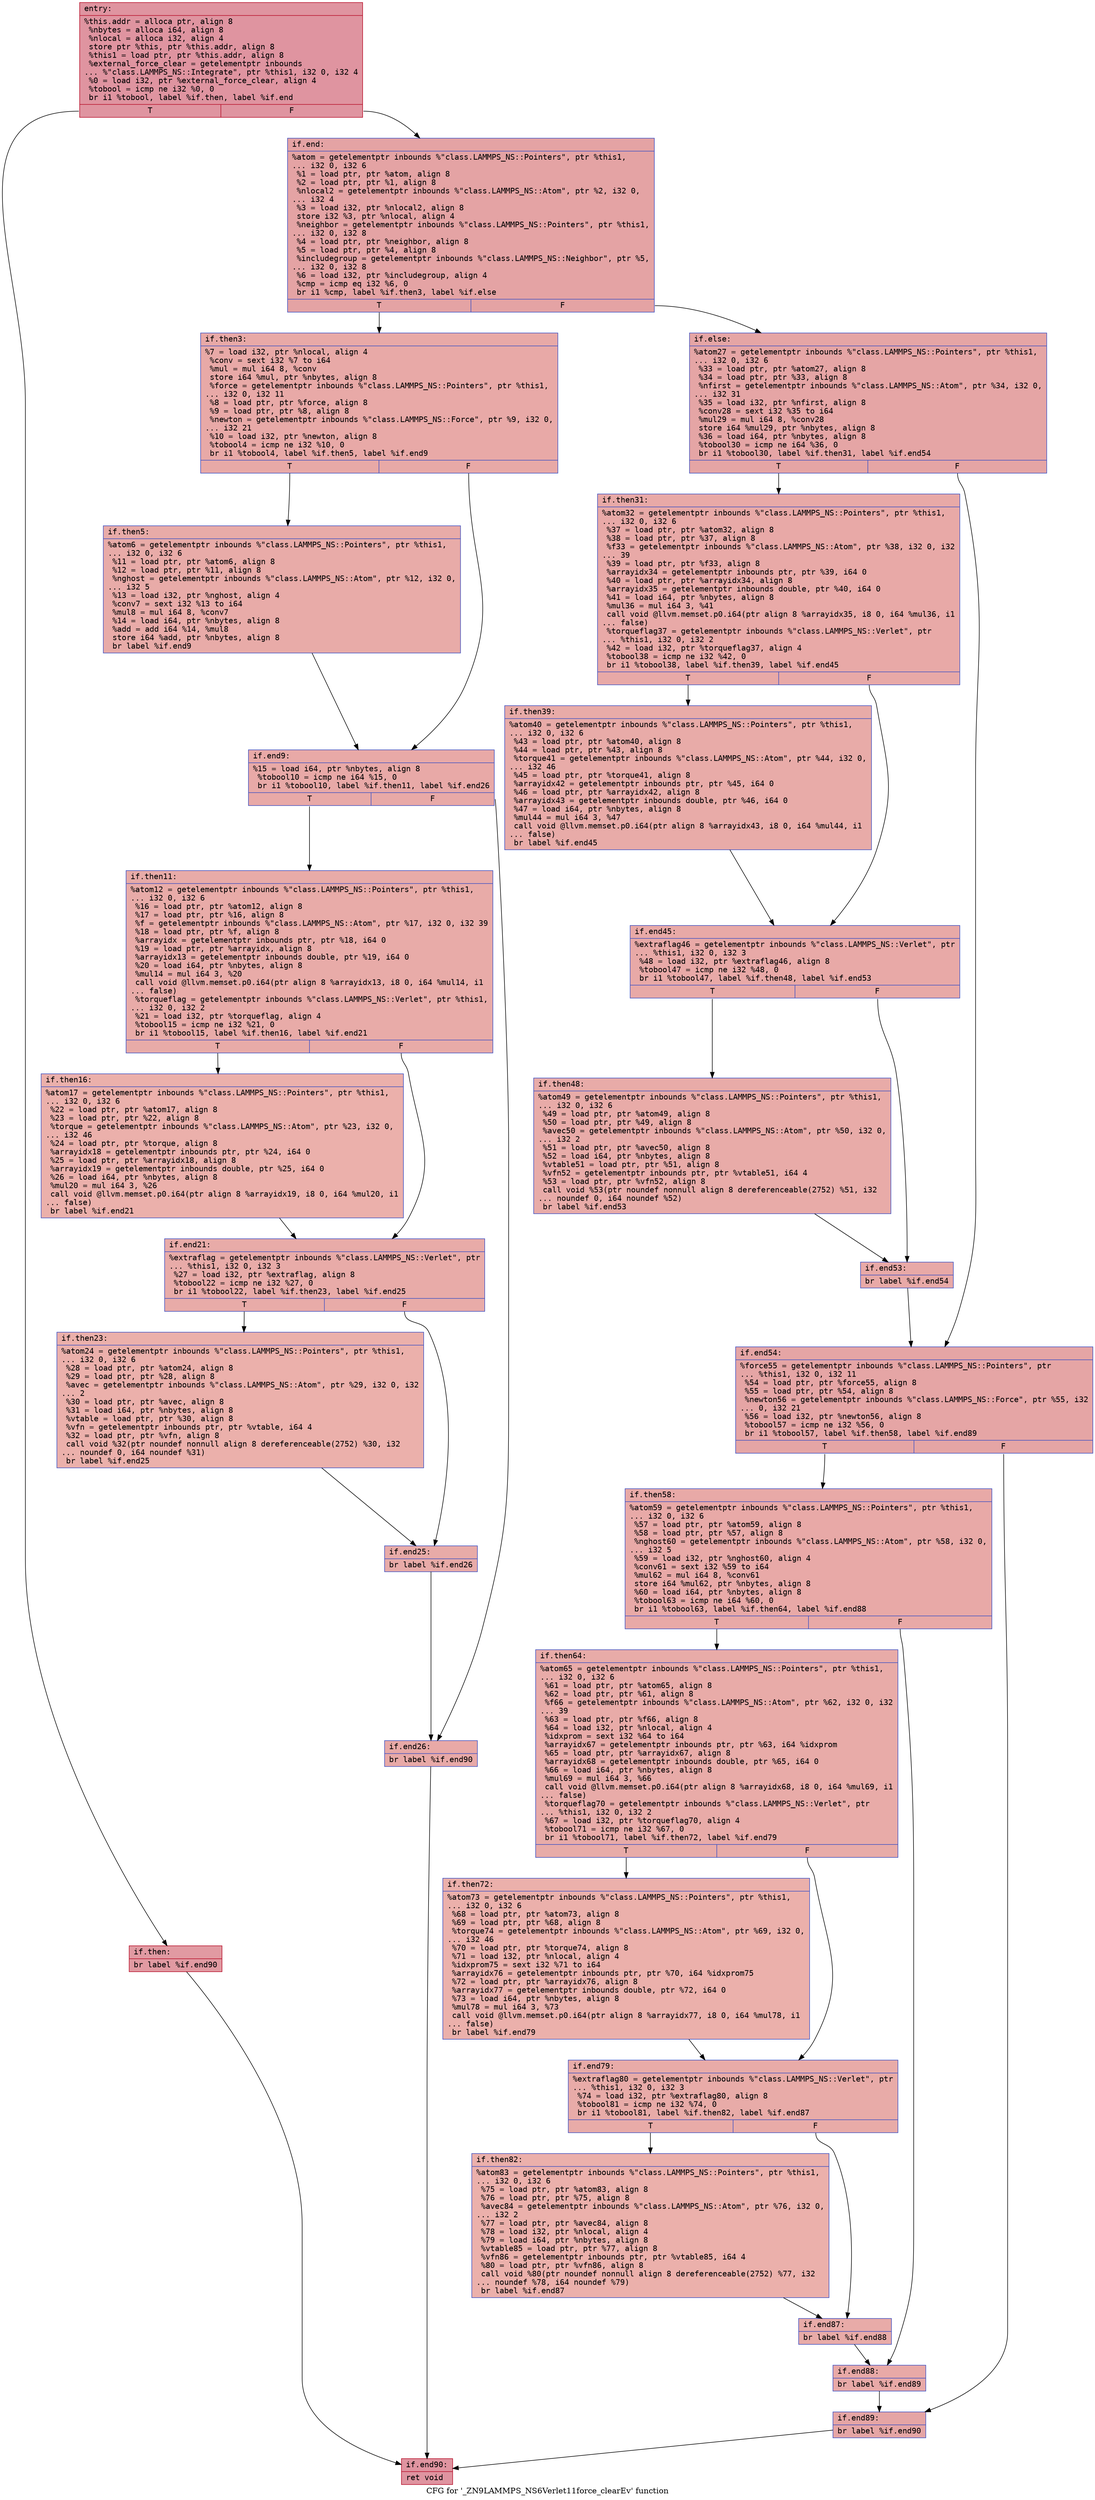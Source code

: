 digraph "CFG for '_ZN9LAMMPS_NS6Verlet11force_clearEv' function" {
	label="CFG for '_ZN9LAMMPS_NS6Verlet11force_clearEv' function";

	Node0x55f5612c1c00 [shape=record,color="#b70d28ff", style=filled, fillcolor="#b70d2870" fontname="Courier",label="{entry:\l|  %this.addr = alloca ptr, align 8\l  %nbytes = alloca i64, align 8\l  %nlocal = alloca i32, align 4\l  store ptr %this, ptr %this.addr, align 8\l  %this1 = load ptr, ptr %this.addr, align 8\l  %external_force_clear = getelementptr inbounds\l... %\"class.LAMMPS_NS::Integrate\", ptr %this1, i32 0, i32 4\l  %0 = load i32, ptr %external_force_clear, align 4\l  %tobool = icmp ne i32 %0, 0\l  br i1 %tobool, label %if.then, label %if.end\l|{<s0>T|<s1>F}}"];
	Node0x55f5612c1c00:s0 -> Node0x55f5612c2050[tooltip="entry -> if.then\nProbability 62.50%" ];
	Node0x55f5612c1c00:s1 -> Node0x55f5612c20c0[tooltip="entry -> if.end\nProbability 37.50%" ];
	Node0x55f5612c2050 [shape=record,color="#b70d28ff", style=filled, fillcolor="#bb1b2c70" fontname="Courier",label="{if.then:\l|  br label %if.end90\l}"];
	Node0x55f5612c2050 -> Node0x55f5612c21e0[tooltip="if.then -> if.end90\nProbability 100.00%" ];
	Node0x55f5612c20c0 [shape=record,color="#3d50c3ff", style=filled, fillcolor="#c32e3170" fontname="Courier",label="{if.end:\l|  %atom = getelementptr inbounds %\"class.LAMMPS_NS::Pointers\", ptr %this1,\l... i32 0, i32 6\l  %1 = load ptr, ptr %atom, align 8\l  %2 = load ptr, ptr %1, align 8\l  %nlocal2 = getelementptr inbounds %\"class.LAMMPS_NS::Atom\", ptr %2, i32 0,\l... i32 4\l  %3 = load i32, ptr %nlocal2, align 8\l  store i32 %3, ptr %nlocal, align 4\l  %neighbor = getelementptr inbounds %\"class.LAMMPS_NS::Pointers\", ptr %this1,\l... i32 0, i32 8\l  %4 = load ptr, ptr %neighbor, align 8\l  %5 = load ptr, ptr %4, align 8\l  %includegroup = getelementptr inbounds %\"class.LAMMPS_NS::Neighbor\", ptr %5,\l... i32 0, i32 8\l  %6 = load i32, ptr %includegroup, align 4\l  %cmp = icmp eq i32 %6, 0\l  br i1 %cmp, label %if.then3, label %if.else\l|{<s0>T|<s1>F}}"];
	Node0x55f5612c20c0:s0 -> Node0x55f5612c2bd0[tooltip="if.end -> if.then3\nProbability 37.50%" ];
	Node0x55f5612c20c0:s1 -> Node0x55f5612c2c50[tooltip="if.end -> if.else\nProbability 62.50%" ];
	Node0x55f5612c2bd0 [shape=record,color="#3d50c3ff", style=filled, fillcolor="#ca3b3770" fontname="Courier",label="{if.then3:\l|  %7 = load i32, ptr %nlocal, align 4\l  %conv = sext i32 %7 to i64\l  %mul = mul i64 8, %conv\l  store i64 %mul, ptr %nbytes, align 8\l  %force = getelementptr inbounds %\"class.LAMMPS_NS::Pointers\", ptr %this1,\l... i32 0, i32 11\l  %8 = load ptr, ptr %force, align 8\l  %9 = load ptr, ptr %8, align 8\l  %newton = getelementptr inbounds %\"class.LAMMPS_NS::Force\", ptr %9, i32 0,\l... i32 21\l  %10 = load i32, ptr %newton, align 8\l  %tobool4 = icmp ne i32 %10, 0\l  br i1 %tobool4, label %if.then5, label %if.end9\l|{<s0>T|<s1>F}}"];
	Node0x55f5612c2bd0:s0 -> Node0x55f5612c33c0[tooltip="if.then3 -> if.then5\nProbability 62.50%" ];
	Node0x55f5612c2bd0:s1 -> Node0x55f5612c3440[tooltip="if.then3 -> if.end9\nProbability 37.50%" ];
	Node0x55f5612c33c0 [shape=record,color="#3d50c3ff", style=filled, fillcolor="#cc403a70" fontname="Courier",label="{if.then5:\l|  %atom6 = getelementptr inbounds %\"class.LAMMPS_NS::Pointers\", ptr %this1,\l... i32 0, i32 6\l  %11 = load ptr, ptr %atom6, align 8\l  %12 = load ptr, ptr %11, align 8\l  %nghost = getelementptr inbounds %\"class.LAMMPS_NS::Atom\", ptr %12, i32 0,\l... i32 5\l  %13 = load i32, ptr %nghost, align 4\l  %conv7 = sext i32 %13 to i64\l  %mul8 = mul i64 8, %conv7\l  %14 = load i64, ptr %nbytes, align 8\l  %add = add i64 %14, %mul8\l  store i64 %add, ptr %nbytes, align 8\l  br label %if.end9\l}"];
	Node0x55f5612c33c0 -> Node0x55f5612c3440[tooltip="if.then5 -> if.end9\nProbability 100.00%" ];
	Node0x55f5612c3440 [shape=record,color="#3d50c3ff", style=filled, fillcolor="#ca3b3770" fontname="Courier",label="{if.end9:\l|  %15 = load i64, ptr %nbytes, align 8\l  %tobool10 = icmp ne i64 %15, 0\l  br i1 %tobool10, label %if.then11, label %if.end26\l|{<s0>T|<s1>F}}"];
	Node0x55f5612c3440:s0 -> Node0x55f5612c3ef0[tooltip="if.end9 -> if.then11\nProbability 62.50%" ];
	Node0x55f5612c3440:s1 -> Node0x55f5612c3f70[tooltip="if.end9 -> if.end26\nProbability 37.50%" ];
	Node0x55f5612c3ef0 [shape=record,color="#3d50c3ff", style=filled, fillcolor="#cc403a70" fontname="Courier",label="{if.then11:\l|  %atom12 = getelementptr inbounds %\"class.LAMMPS_NS::Pointers\", ptr %this1,\l... i32 0, i32 6\l  %16 = load ptr, ptr %atom12, align 8\l  %17 = load ptr, ptr %16, align 8\l  %f = getelementptr inbounds %\"class.LAMMPS_NS::Atom\", ptr %17, i32 0, i32 39\l  %18 = load ptr, ptr %f, align 8\l  %arrayidx = getelementptr inbounds ptr, ptr %18, i64 0\l  %19 = load ptr, ptr %arrayidx, align 8\l  %arrayidx13 = getelementptr inbounds double, ptr %19, i64 0\l  %20 = load i64, ptr %nbytes, align 8\l  %mul14 = mul i64 3, %20\l  call void @llvm.memset.p0.i64(ptr align 8 %arrayidx13, i8 0, i64 %mul14, i1\l... false)\l  %torqueflag = getelementptr inbounds %\"class.LAMMPS_NS::Verlet\", ptr %this1,\l... i32 0, i32 2\l  %21 = load i32, ptr %torqueflag, align 4\l  %tobool15 = icmp ne i32 %21, 0\l  br i1 %tobool15, label %if.then16, label %if.end21\l|{<s0>T|<s1>F}}"];
	Node0x55f5612c3ef0:s0 -> Node0x55f5612c4ba0[tooltip="if.then11 -> if.then16\nProbability 62.50%" ];
	Node0x55f5612c3ef0:s1 -> Node0x55f5612c4c80[tooltip="if.then11 -> if.end21\nProbability 37.50%" ];
	Node0x55f5612c4ba0 [shape=record,color="#3d50c3ff", style=filled, fillcolor="#d24b4070" fontname="Courier",label="{if.then16:\l|  %atom17 = getelementptr inbounds %\"class.LAMMPS_NS::Pointers\", ptr %this1,\l... i32 0, i32 6\l  %22 = load ptr, ptr %atom17, align 8\l  %23 = load ptr, ptr %22, align 8\l  %torque = getelementptr inbounds %\"class.LAMMPS_NS::Atom\", ptr %23, i32 0,\l... i32 46\l  %24 = load ptr, ptr %torque, align 8\l  %arrayidx18 = getelementptr inbounds ptr, ptr %24, i64 0\l  %25 = load ptr, ptr %arrayidx18, align 8\l  %arrayidx19 = getelementptr inbounds double, ptr %25, i64 0\l  %26 = load i64, ptr %nbytes, align 8\l  %mul20 = mul i64 3, %26\l  call void @llvm.memset.p0.i64(ptr align 8 %arrayidx19, i8 0, i64 %mul20, i1\l... false)\l  br label %if.end21\l}"];
	Node0x55f5612c4ba0 -> Node0x55f5612c4c80[tooltip="if.then16 -> if.end21\nProbability 100.00%" ];
	Node0x55f5612c4c80 [shape=record,color="#3d50c3ff", style=filled, fillcolor="#cc403a70" fontname="Courier",label="{if.end21:\l|  %extraflag = getelementptr inbounds %\"class.LAMMPS_NS::Verlet\", ptr\l... %this1, i32 0, i32 3\l  %27 = load i32, ptr %extraflag, align 8\l  %tobool22 = icmp ne i32 %27, 0\l  br i1 %tobool22, label %if.then23, label %if.end25\l|{<s0>T|<s1>F}}"];
	Node0x55f5612c4c80:s0 -> Node0x55f5612c34b0[tooltip="if.end21 -> if.then23\nProbability 62.50%" ];
	Node0x55f5612c4c80:s1 -> Node0x55f5612c3530[tooltip="if.end21 -> if.end25\nProbability 37.50%" ];
	Node0x55f5612c34b0 [shape=record,color="#3d50c3ff", style=filled, fillcolor="#d24b4070" fontname="Courier",label="{if.then23:\l|  %atom24 = getelementptr inbounds %\"class.LAMMPS_NS::Pointers\", ptr %this1,\l... i32 0, i32 6\l  %28 = load ptr, ptr %atom24, align 8\l  %29 = load ptr, ptr %28, align 8\l  %avec = getelementptr inbounds %\"class.LAMMPS_NS::Atom\", ptr %29, i32 0, i32\l... 2\l  %30 = load ptr, ptr %avec, align 8\l  %31 = load i64, ptr %nbytes, align 8\l  %vtable = load ptr, ptr %30, align 8\l  %vfn = getelementptr inbounds ptr, ptr %vtable, i64 4\l  %32 = load ptr, ptr %vfn, align 8\l  call void %32(ptr noundef nonnull align 8 dereferenceable(2752) %30, i32\l... noundef 0, i64 noundef %31)\l  br label %if.end25\l}"];
	Node0x55f5612c34b0 -> Node0x55f5612c3530[tooltip="if.then23 -> if.end25\nProbability 100.00%" ];
	Node0x55f5612c3530 [shape=record,color="#3d50c3ff", style=filled, fillcolor="#cc403a70" fontname="Courier",label="{if.end25:\l|  br label %if.end26\l}"];
	Node0x55f5612c3530 -> Node0x55f5612c3f70[tooltip="if.end25 -> if.end26\nProbability 100.00%" ];
	Node0x55f5612c3f70 [shape=record,color="#3d50c3ff", style=filled, fillcolor="#ca3b3770" fontname="Courier",label="{if.end26:\l|  br label %if.end90\l}"];
	Node0x55f5612c3f70 -> Node0x55f5612c21e0[tooltip="if.end26 -> if.end90\nProbability 100.00%" ];
	Node0x55f5612c2c50 [shape=record,color="#3d50c3ff", style=filled, fillcolor="#c5333470" fontname="Courier",label="{if.else:\l|  %atom27 = getelementptr inbounds %\"class.LAMMPS_NS::Pointers\", ptr %this1,\l... i32 0, i32 6\l  %33 = load ptr, ptr %atom27, align 8\l  %34 = load ptr, ptr %33, align 8\l  %nfirst = getelementptr inbounds %\"class.LAMMPS_NS::Atom\", ptr %34, i32 0,\l... i32 31\l  %35 = load i32, ptr %nfirst, align 8\l  %conv28 = sext i32 %35 to i64\l  %mul29 = mul i64 8, %conv28\l  store i64 %mul29, ptr %nbytes, align 8\l  %36 = load i64, ptr %nbytes, align 8\l  %tobool30 = icmp ne i64 %36, 0\l  br i1 %tobool30, label %if.then31, label %if.end54\l|{<s0>T|<s1>F}}"];
	Node0x55f5612c2c50:s0 -> Node0x55f5612c6b00[tooltip="if.else -> if.then31\nProbability 62.50%" ];
	Node0x55f5612c2c50:s1 -> Node0x55f5612c6b80[tooltip="if.else -> if.end54\nProbability 37.50%" ];
	Node0x55f5612c6b00 [shape=record,color="#3d50c3ff", style=filled, fillcolor="#ca3b3770" fontname="Courier",label="{if.then31:\l|  %atom32 = getelementptr inbounds %\"class.LAMMPS_NS::Pointers\", ptr %this1,\l... i32 0, i32 6\l  %37 = load ptr, ptr %atom32, align 8\l  %38 = load ptr, ptr %37, align 8\l  %f33 = getelementptr inbounds %\"class.LAMMPS_NS::Atom\", ptr %38, i32 0, i32\l... 39\l  %39 = load ptr, ptr %f33, align 8\l  %arrayidx34 = getelementptr inbounds ptr, ptr %39, i64 0\l  %40 = load ptr, ptr %arrayidx34, align 8\l  %arrayidx35 = getelementptr inbounds double, ptr %40, i64 0\l  %41 = load i64, ptr %nbytes, align 8\l  %mul36 = mul i64 3, %41\l  call void @llvm.memset.p0.i64(ptr align 8 %arrayidx35, i8 0, i64 %mul36, i1\l... false)\l  %torqueflag37 = getelementptr inbounds %\"class.LAMMPS_NS::Verlet\", ptr\l... %this1, i32 0, i32 2\l  %42 = load i32, ptr %torqueflag37, align 4\l  %tobool38 = icmp ne i32 %42, 0\l  br i1 %tobool38, label %if.then39, label %if.end45\l|{<s0>T|<s1>F}}"];
	Node0x55f5612c6b00:s0 -> Node0x55f5612c7700[tooltip="if.then31 -> if.then39\nProbability 62.50%" ];
	Node0x55f5612c6b00:s1 -> Node0x55f5612c7780[tooltip="if.then31 -> if.end45\nProbability 37.50%" ];
	Node0x55f5612c7700 [shape=record,color="#3d50c3ff", style=filled, fillcolor="#cc403a70" fontname="Courier",label="{if.then39:\l|  %atom40 = getelementptr inbounds %\"class.LAMMPS_NS::Pointers\", ptr %this1,\l... i32 0, i32 6\l  %43 = load ptr, ptr %atom40, align 8\l  %44 = load ptr, ptr %43, align 8\l  %torque41 = getelementptr inbounds %\"class.LAMMPS_NS::Atom\", ptr %44, i32 0,\l... i32 46\l  %45 = load ptr, ptr %torque41, align 8\l  %arrayidx42 = getelementptr inbounds ptr, ptr %45, i64 0\l  %46 = load ptr, ptr %arrayidx42, align 8\l  %arrayidx43 = getelementptr inbounds double, ptr %46, i64 0\l  %47 = load i64, ptr %nbytes, align 8\l  %mul44 = mul i64 3, %47\l  call void @llvm.memset.p0.i64(ptr align 8 %arrayidx43, i8 0, i64 %mul44, i1\l... false)\l  br label %if.end45\l}"];
	Node0x55f5612c7700 -> Node0x55f5612c7780[tooltip="if.then39 -> if.end45\nProbability 100.00%" ];
	Node0x55f5612c7780 [shape=record,color="#3d50c3ff", style=filled, fillcolor="#ca3b3770" fontname="Courier",label="{if.end45:\l|  %extraflag46 = getelementptr inbounds %\"class.LAMMPS_NS::Verlet\", ptr\l... %this1, i32 0, i32 3\l  %48 = load i32, ptr %extraflag46, align 8\l  %tobool47 = icmp ne i32 %48, 0\l  br i1 %tobool47, label %if.then48, label %if.end53\l|{<s0>T|<s1>F}}"];
	Node0x55f5612c7780:s0 -> Node0x55f5612c8b50[tooltip="if.end45 -> if.then48\nProbability 62.50%" ];
	Node0x55f5612c7780:s1 -> Node0x55f5612c8bd0[tooltip="if.end45 -> if.end53\nProbability 37.50%" ];
	Node0x55f5612c8b50 [shape=record,color="#3d50c3ff", style=filled, fillcolor="#cc403a70" fontname="Courier",label="{if.then48:\l|  %atom49 = getelementptr inbounds %\"class.LAMMPS_NS::Pointers\", ptr %this1,\l... i32 0, i32 6\l  %49 = load ptr, ptr %atom49, align 8\l  %50 = load ptr, ptr %49, align 8\l  %avec50 = getelementptr inbounds %\"class.LAMMPS_NS::Atom\", ptr %50, i32 0,\l... i32 2\l  %51 = load ptr, ptr %avec50, align 8\l  %52 = load i64, ptr %nbytes, align 8\l  %vtable51 = load ptr, ptr %51, align 8\l  %vfn52 = getelementptr inbounds ptr, ptr %vtable51, i64 4\l  %53 = load ptr, ptr %vfn52, align 8\l  call void %53(ptr noundef nonnull align 8 dereferenceable(2752) %51, i32\l... noundef 0, i64 noundef %52)\l  br label %if.end53\l}"];
	Node0x55f5612c8b50 -> Node0x55f5612c8bd0[tooltip="if.then48 -> if.end53\nProbability 100.00%" ];
	Node0x55f5612c8bd0 [shape=record,color="#3d50c3ff", style=filled, fillcolor="#ca3b3770" fontname="Courier",label="{if.end53:\l|  br label %if.end54\l}"];
	Node0x55f5612c8bd0 -> Node0x55f5612c6b80[tooltip="if.end53 -> if.end54\nProbability 100.00%" ];
	Node0x55f5612c6b80 [shape=record,color="#3d50c3ff", style=filled, fillcolor="#c5333470" fontname="Courier",label="{if.end54:\l|  %force55 = getelementptr inbounds %\"class.LAMMPS_NS::Pointers\", ptr\l... %this1, i32 0, i32 11\l  %54 = load ptr, ptr %force55, align 8\l  %55 = load ptr, ptr %54, align 8\l  %newton56 = getelementptr inbounds %\"class.LAMMPS_NS::Force\", ptr %55, i32\l... 0, i32 21\l  %56 = load i32, ptr %newton56, align 8\l  %tobool57 = icmp ne i32 %56, 0\l  br i1 %tobool57, label %if.then58, label %if.end89\l|{<s0>T|<s1>F}}"];
	Node0x55f5612c6b80:s0 -> Node0x55f5612c97d0[tooltip="if.end54 -> if.then58\nProbability 62.50%" ];
	Node0x55f5612c6b80:s1 -> Node0x55f5612c9850[tooltip="if.end54 -> if.end89\nProbability 37.50%" ];
	Node0x55f5612c97d0 [shape=record,color="#3d50c3ff", style=filled, fillcolor="#ca3b3770" fontname="Courier",label="{if.then58:\l|  %atom59 = getelementptr inbounds %\"class.LAMMPS_NS::Pointers\", ptr %this1,\l... i32 0, i32 6\l  %57 = load ptr, ptr %atom59, align 8\l  %58 = load ptr, ptr %57, align 8\l  %nghost60 = getelementptr inbounds %\"class.LAMMPS_NS::Atom\", ptr %58, i32 0,\l... i32 5\l  %59 = load i32, ptr %nghost60, align 4\l  %conv61 = sext i32 %59 to i64\l  %mul62 = mul i64 8, %conv61\l  store i64 %mul62, ptr %nbytes, align 8\l  %60 = load i64, ptr %nbytes, align 8\l  %tobool63 = icmp ne i64 %60, 0\l  br i1 %tobool63, label %if.then64, label %if.end88\l|{<s0>T|<s1>F}}"];
	Node0x55f5612c97d0:s0 -> Node0x55f5612c9fd0[tooltip="if.then58 -> if.then64\nProbability 62.50%" ];
	Node0x55f5612c97d0:s1 -> Node0x55f5612ca050[tooltip="if.then58 -> if.end88\nProbability 37.50%" ];
	Node0x55f5612c9fd0 [shape=record,color="#3d50c3ff", style=filled, fillcolor="#cc403a70" fontname="Courier",label="{if.then64:\l|  %atom65 = getelementptr inbounds %\"class.LAMMPS_NS::Pointers\", ptr %this1,\l... i32 0, i32 6\l  %61 = load ptr, ptr %atom65, align 8\l  %62 = load ptr, ptr %61, align 8\l  %f66 = getelementptr inbounds %\"class.LAMMPS_NS::Atom\", ptr %62, i32 0, i32\l... 39\l  %63 = load ptr, ptr %f66, align 8\l  %64 = load i32, ptr %nlocal, align 4\l  %idxprom = sext i32 %64 to i64\l  %arrayidx67 = getelementptr inbounds ptr, ptr %63, i64 %idxprom\l  %65 = load ptr, ptr %arrayidx67, align 8\l  %arrayidx68 = getelementptr inbounds double, ptr %65, i64 0\l  %66 = load i64, ptr %nbytes, align 8\l  %mul69 = mul i64 3, %66\l  call void @llvm.memset.p0.i64(ptr align 8 %arrayidx68, i8 0, i64 %mul69, i1\l... false)\l  %torqueflag70 = getelementptr inbounds %\"class.LAMMPS_NS::Verlet\", ptr\l... %this1, i32 0, i32 2\l  %67 = load i32, ptr %torqueflag70, align 4\l  %tobool71 = icmp ne i32 %67, 0\l  br i1 %tobool71, label %if.then72, label %if.end79\l|{<s0>T|<s1>F}}"];
	Node0x55f5612c9fd0:s0 -> Node0x55f5612cb2f0[tooltip="if.then64 -> if.then72\nProbability 62.50%" ];
	Node0x55f5612c9fd0:s1 -> Node0x55f5612cb370[tooltip="if.then64 -> if.end79\nProbability 37.50%" ];
	Node0x55f5612cb2f0 [shape=record,color="#3d50c3ff", style=filled, fillcolor="#d24b4070" fontname="Courier",label="{if.then72:\l|  %atom73 = getelementptr inbounds %\"class.LAMMPS_NS::Pointers\", ptr %this1,\l... i32 0, i32 6\l  %68 = load ptr, ptr %atom73, align 8\l  %69 = load ptr, ptr %68, align 8\l  %torque74 = getelementptr inbounds %\"class.LAMMPS_NS::Atom\", ptr %69, i32 0,\l... i32 46\l  %70 = load ptr, ptr %torque74, align 8\l  %71 = load i32, ptr %nlocal, align 4\l  %idxprom75 = sext i32 %71 to i64\l  %arrayidx76 = getelementptr inbounds ptr, ptr %70, i64 %idxprom75\l  %72 = load ptr, ptr %arrayidx76, align 8\l  %arrayidx77 = getelementptr inbounds double, ptr %72, i64 0\l  %73 = load i64, ptr %nbytes, align 8\l  %mul78 = mul i64 3, %73\l  call void @llvm.memset.p0.i64(ptr align 8 %arrayidx77, i8 0, i64 %mul78, i1\l... false)\l  br label %if.end79\l}"];
	Node0x55f5612cb2f0 -> Node0x55f5612cb370[tooltip="if.then72 -> if.end79\nProbability 100.00%" ];
	Node0x55f5612cb370 [shape=record,color="#3d50c3ff", style=filled, fillcolor="#cc403a70" fontname="Courier",label="{if.end79:\l|  %extraflag80 = getelementptr inbounds %\"class.LAMMPS_NS::Verlet\", ptr\l... %this1, i32 0, i32 3\l  %74 = load i32, ptr %extraflag80, align 8\l  %tobool81 = icmp ne i32 %74, 0\l  br i1 %tobool81, label %if.then82, label %if.end87\l|{<s0>T|<s1>F}}"];
	Node0x55f5612cb370:s0 -> Node0x55f5612cc0b0[tooltip="if.end79 -> if.then82\nProbability 62.50%" ];
	Node0x55f5612cb370:s1 -> Node0x55f5612cc130[tooltip="if.end79 -> if.end87\nProbability 37.50%" ];
	Node0x55f5612cc0b0 [shape=record,color="#3d50c3ff", style=filled, fillcolor="#d24b4070" fontname="Courier",label="{if.then82:\l|  %atom83 = getelementptr inbounds %\"class.LAMMPS_NS::Pointers\", ptr %this1,\l... i32 0, i32 6\l  %75 = load ptr, ptr %atom83, align 8\l  %76 = load ptr, ptr %75, align 8\l  %avec84 = getelementptr inbounds %\"class.LAMMPS_NS::Atom\", ptr %76, i32 0,\l... i32 2\l  %77 = load ptr, ptr %avec84, align 8\l  %78 = load i32, ptr %nlocal, align 4\l  %79 = load i64, ptr %nbytes, align 8\l  %vtable85 = load ptr, ptr %77, align 8\l  %vfn86 = getelementptr inbounds ptr, ptr %vtable85, i64 4\l  %80 = load ptr, ptr %vfn86, align 8\l  call void %80(ptr noundef nonnull align 8 dereferenceable(2752) %77, i32\l... noundef %78, i64 noundef %79)\l  br label %if.end87\l}"];
	Node0x55f5612cc0b0 -> Node0x55f5612cc130[tooltip="if.then82 -> if.end87\nProbability 100.00%" ];
	Node0x55f5612cc130 [shape=record,color="#3d50c3ff", style=filled, fillcolor="#cc403a70" fontname="Courier",label="{if.end87:\l|  br label %if.end88\l}"];
	Node0x55f5612cc130 -> Node0x55f5612ca050[tooltip="if.end87 -> if.end88\nProbability 100.00%" ];
	Node0x55f5612ca050 [shape=record,color="#3d50c3ff", style=filled, fillcolor="#ca3b3770" fontname="Courier",label="{if.end88:\l|  br label %if.end89\l}"];
	Node0x55f5612ca050 -> Node0x55f5612c9850[tooltip="if.end88 -> if.end89\nProbability 100.00%" ];
	Node0x55f5612c9850 [shape=record,color="#3d50c3ff", style=filled, fillcolor="#c5333470" fontname="Courier",label="{if.end89:\l|  br label %if.end90\l}"];
	Node0x55f5612c9850 -> Node0x55f5612c21e0[tooltip="if.end89 -> if.end90\nProbability 100.00%" ];
	Node0x55f5612c21e0 [shape=record,color="#b70d28ff", style=filled, fillcolor="#b70d2870" fontname="Courier",label="{if.end90:\l|  ret void\l}"];
}
